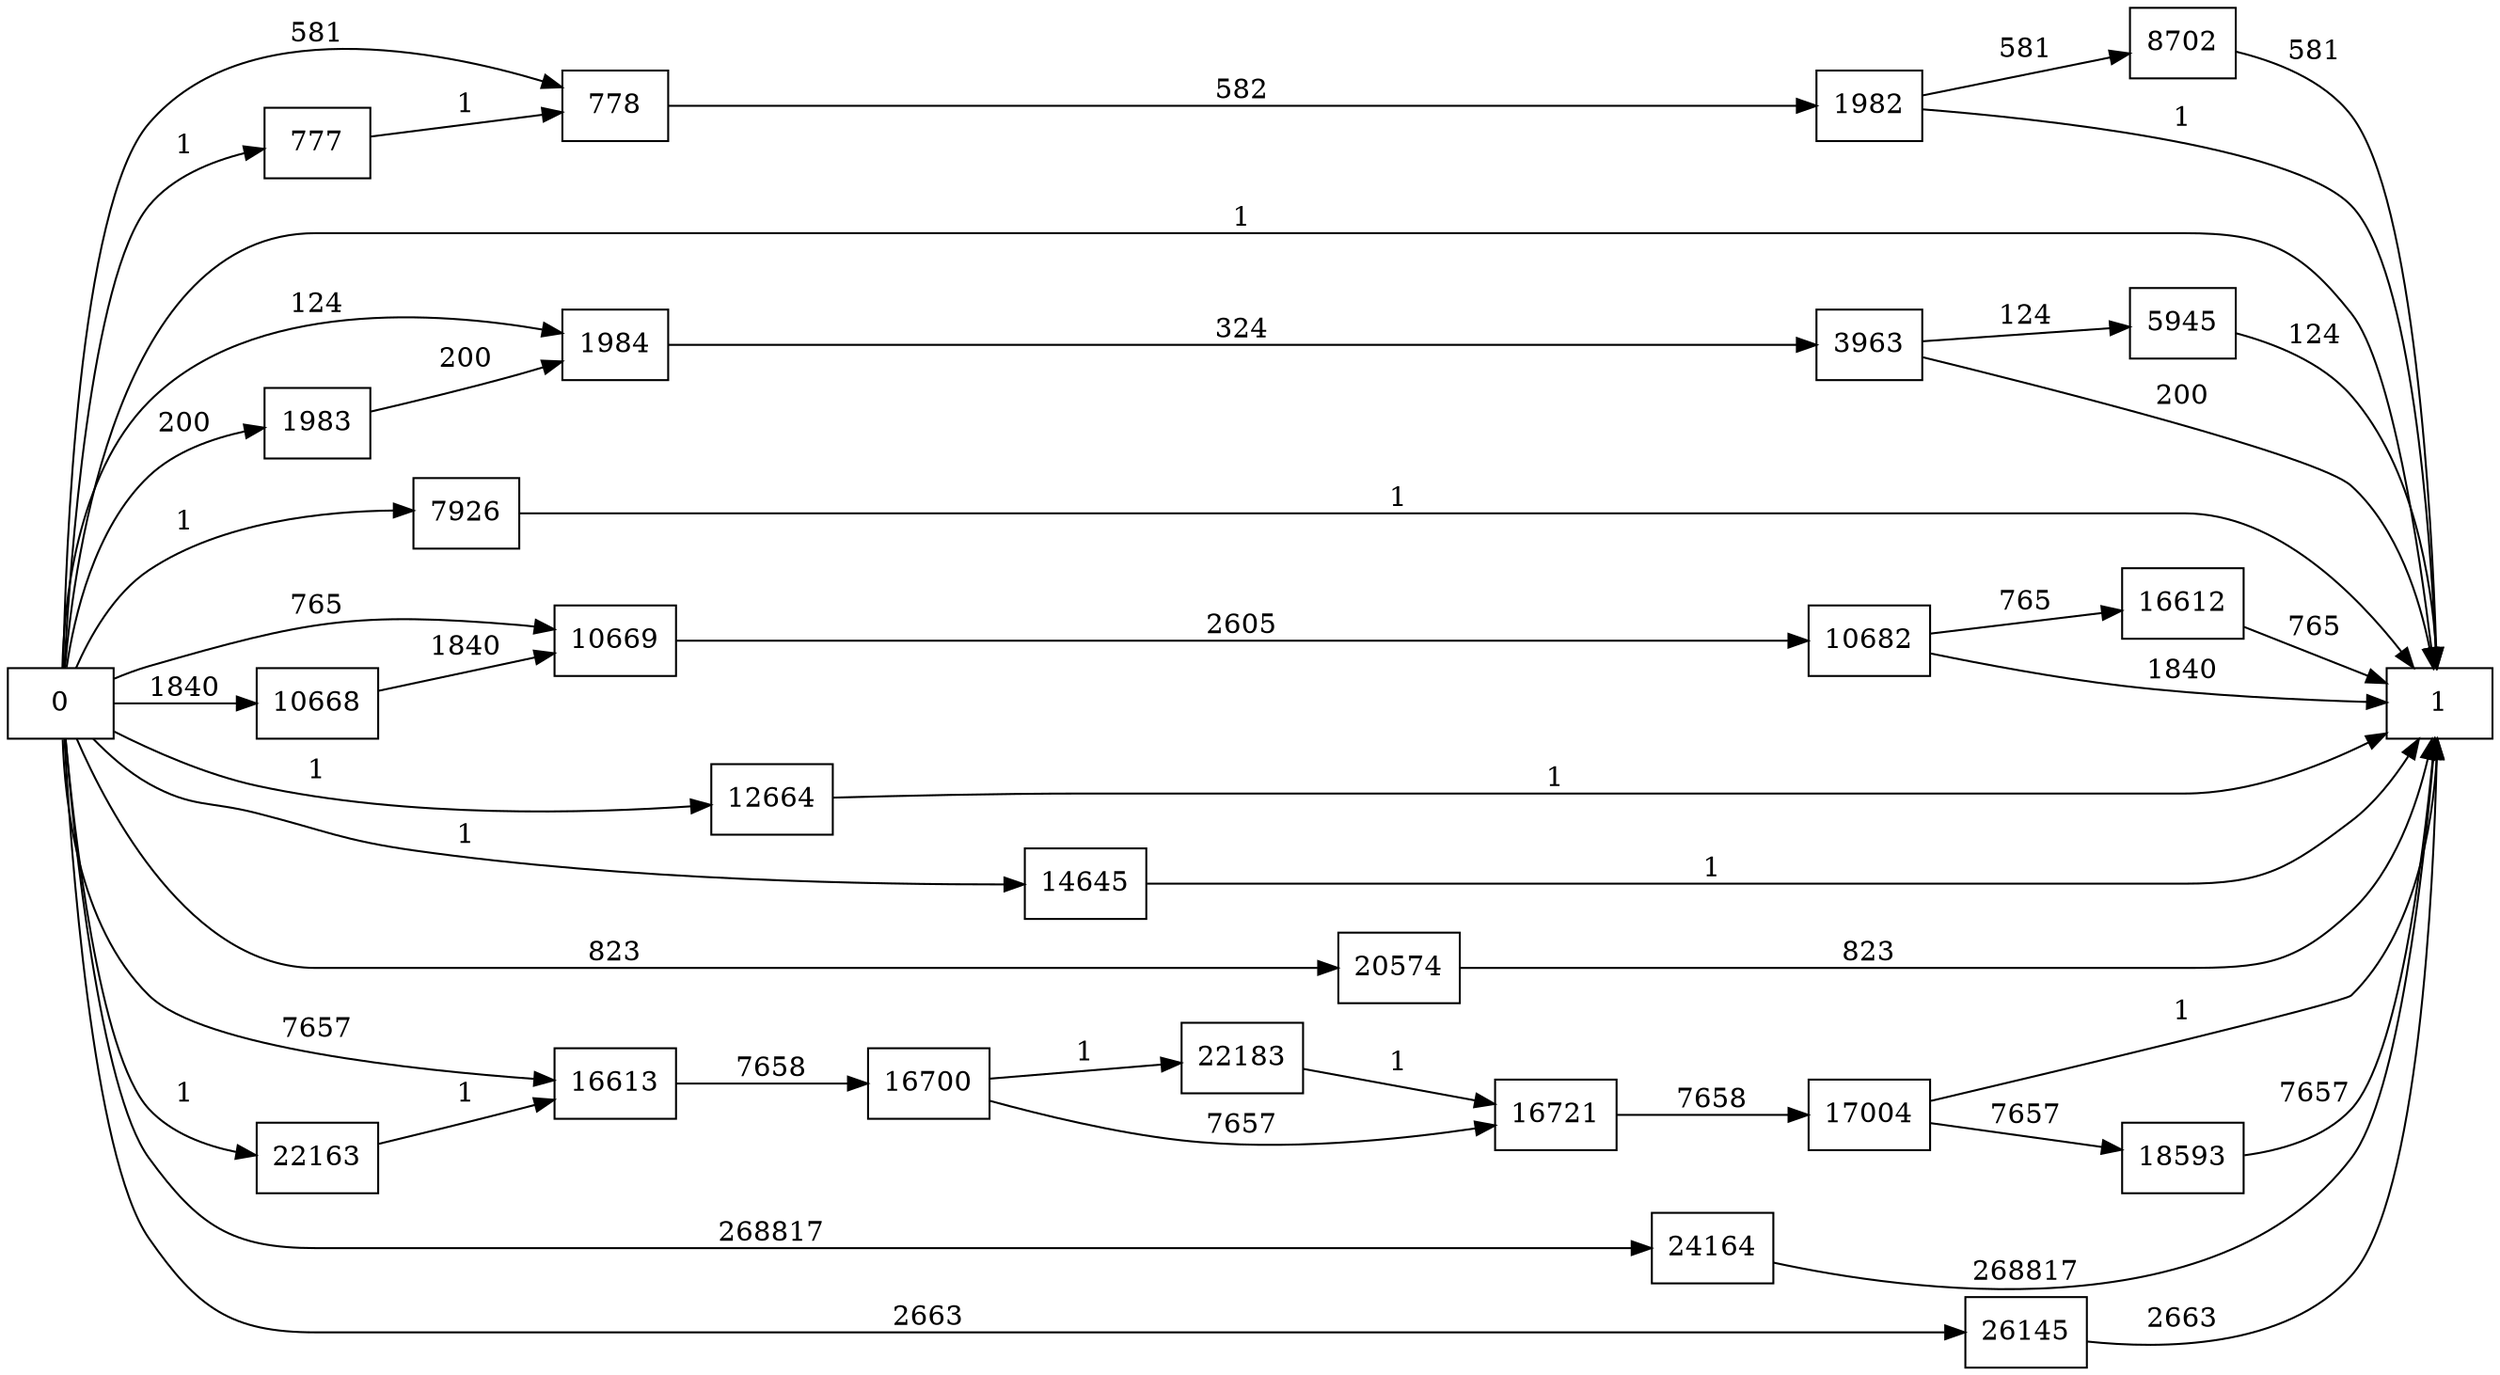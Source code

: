 digraph {
	graph [rankdir=LR]
	node [shape=rectangle]
	777 -> 778 [label=1]
	778 -> 1982 [label=582]
	1982 -> 1 [label=1]
	1982 -> 8702 [label=581]
	1983 -> 1984 [label=200]
	1984 -> 3963 [label=324]
	3963 -> 5945 [label=124]
	3963 -> 1 [label=200]
	5945 -> 1 [label=124]
	7926 -> 1 [label=1]
	8702 -> 1 [label=581]
	10668 -> 10669 [label=1840]
	10669 -> 10682 [label=2605]
	10682 -> 1 [label=1840]
	10682 -> 16612 [label=765]
	12664 -> 1 [label=1]
	14645 -> 1 [label=1]
	16612 -> 1 [label=765]
	16613 -> 16700 [label=7658]
	16700 -> 16721 [label=7657]
	16700 -> 22183 [label=1]
	16721 -> 17004 [label=7658]
	17004 -> 1 [label=1]
	17004 -> 18593 [label=7657]
	18593 -> 1 [label=7657]
	20574 -> 1 [label=823]
	22163 -> 16613 [label=1]
	22183 -> 16721 [label=1]
	24164 -> 1 [label=268817]
	26145 -> 1 [label=2663]
	0 -> 1983 [label=200]
	0 -> 1984 [label=124]
	0 -> 778 [label=581]
	0 -> 10669 [label=765]
	0 -> 16613 [label=7657]
	0 -> 777 [label=1]
	0 -> 1 [label=1]
	0 -> 7926 [label=1]
	0 -> 10668 [label=1840]
	0 -> 12664 [label=1]
	0 -> 14645 [label=1]
	0 -> 20574 [label=823]
	0 -> 22163 [label=1]
	0 -> 24164 [label=268817]
	0 -> 26145 [label=2663]
}
